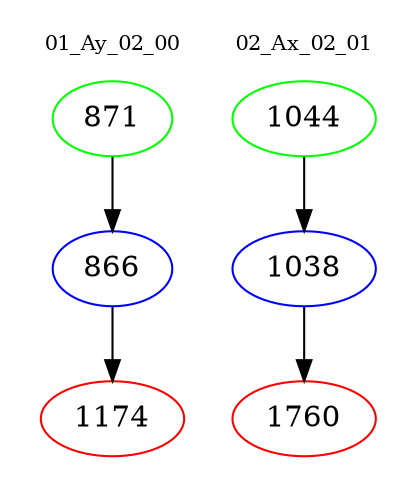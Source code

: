 digraph{
subgraph cluster_0 {
color = white
label = "01_Ay_02_00";
fontsize=10;
T0_871 [label="871", color="green"]
T0_871 -> T0_866 [color="black"]
T0_866 [label="866", color="blue"]
T0_866 -> T0_1174 [color="black"]
T0_1174 [label="1174", color="red"]
}
subgraph cluster_1 {
color = white
label = "02_Ax_02_01";
fontsize=10;
T1_1044 [label="1044", color="green"]
T1_1044 -> T1_1038 [color="black"]
T1_1038 [label="1038", color="blue"]
T1_1038 -> T1_1760 [color="black"]
T1_1760 [label="1760", color="red"]
}
}
